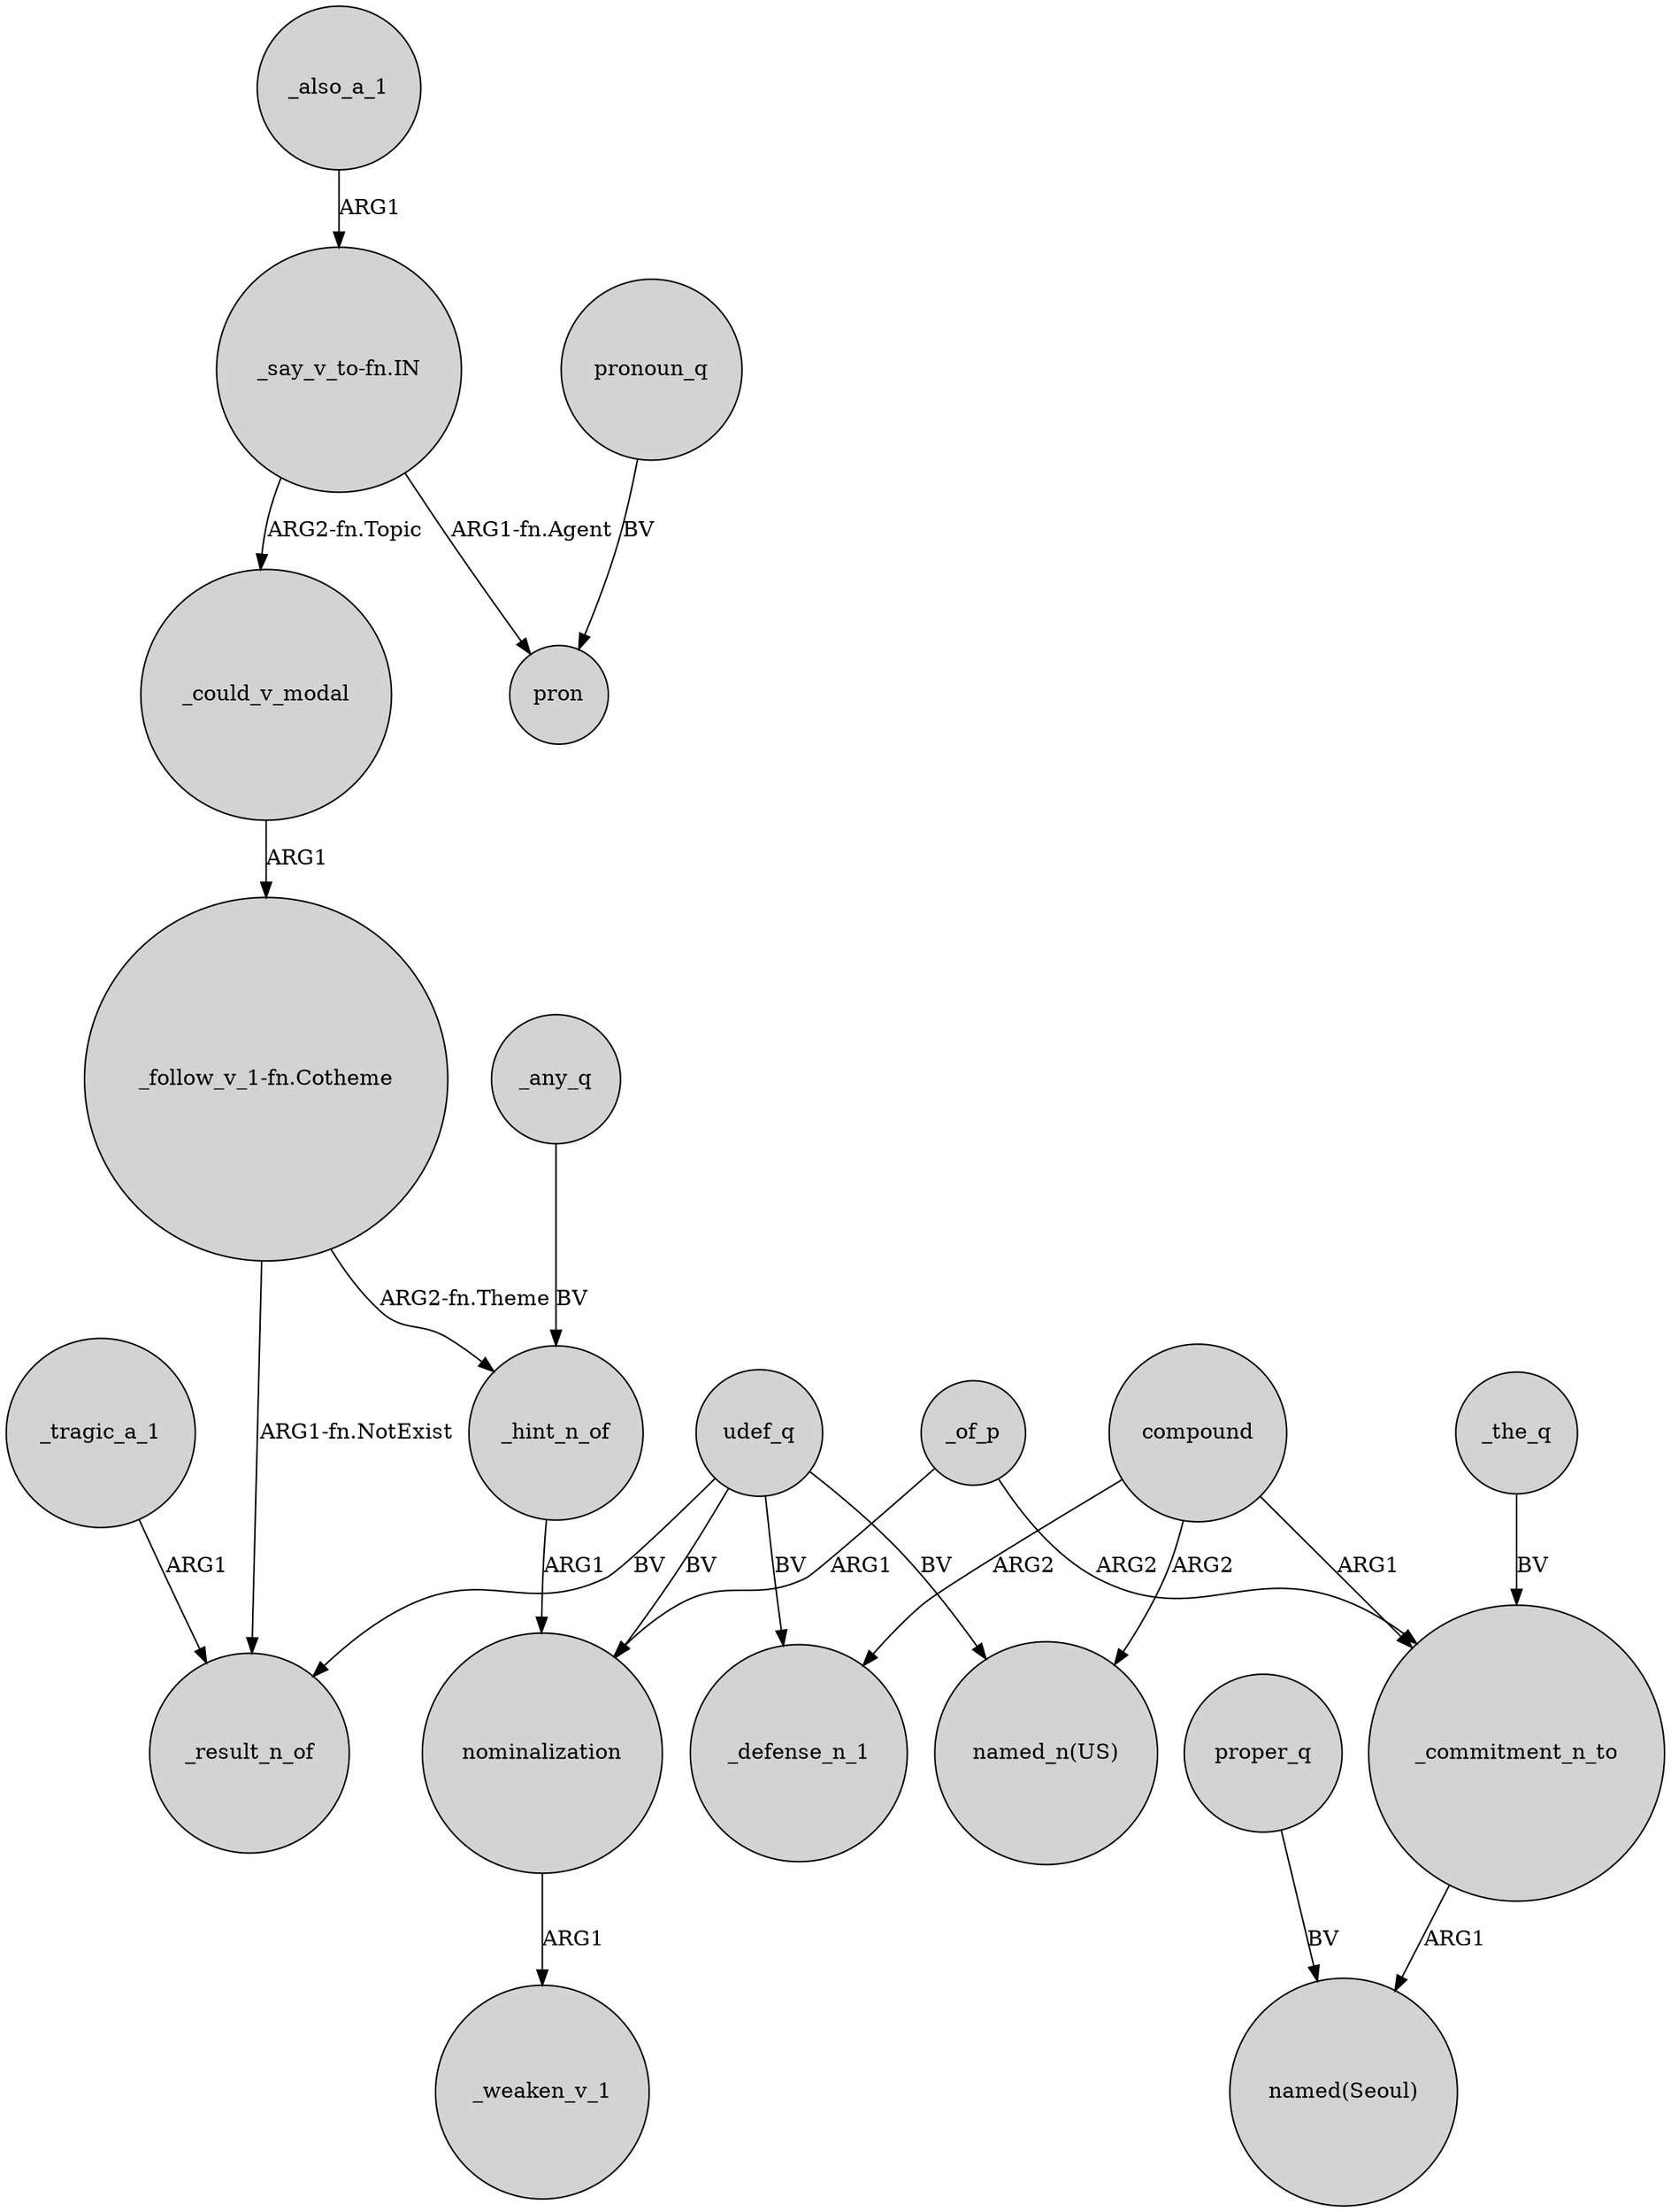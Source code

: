 digraph {
	node [shape=circle style=filled]
	_could_v_modal -> "_follow_v_1-fn.Cotheme" [label=ARG1]
	_also_a_1 -> "_say_v_to-fn.IN" [label=ARG1]
	udef_q -> "named_n(US)" [label=BV]
	proper_q -> "named(Seoul)" [label=BV]
	_commitment_n_to -> "named(Seoul)" [label=ARG1]
	_the_q -> _commitment_n_to [label=BV]
	"_follow_v_1-fn.Cotheme" -> _hint_n_of [label="ARG2-fn.Theme"]
	nominalization -> _weaken_v_1 [label=ARG1]
	compound -> _defense_n_1 [label=ARG2]
	_hint_n_of -> nominalization [label=ARG1]
	_of_p -> nominalization [label=ARG1]
	_tragic_a_1 -> _result_n_of [label=ARG1]
	compound -> "named_n(US)" [label=ARG2]
	pronoun_q -> pron [label=BV]
	_any_q -> _hint_n_of [label=BV]
	udef_q -> _defense_n_1 [label=BV]
	udef_q -> _result_n_of [label=BV]
	_of_p -> _commitment_n_to [label=ARG2]
	udef_q -> nominalization [label=BV]
	"_say_v_to-fn.IN" -> pron [label="ARG1-fn.Agent"]
	"_follow_v_1-fn.Cotheme" -> _result_n_of [label="ARG1-fn.NotExist"]
	"_say_v_to-fn.IN" -> _could_v_modal [label="ARG2-fn.Topic"]
	compound -> _commitment_n_to [label=ARG1]
}
